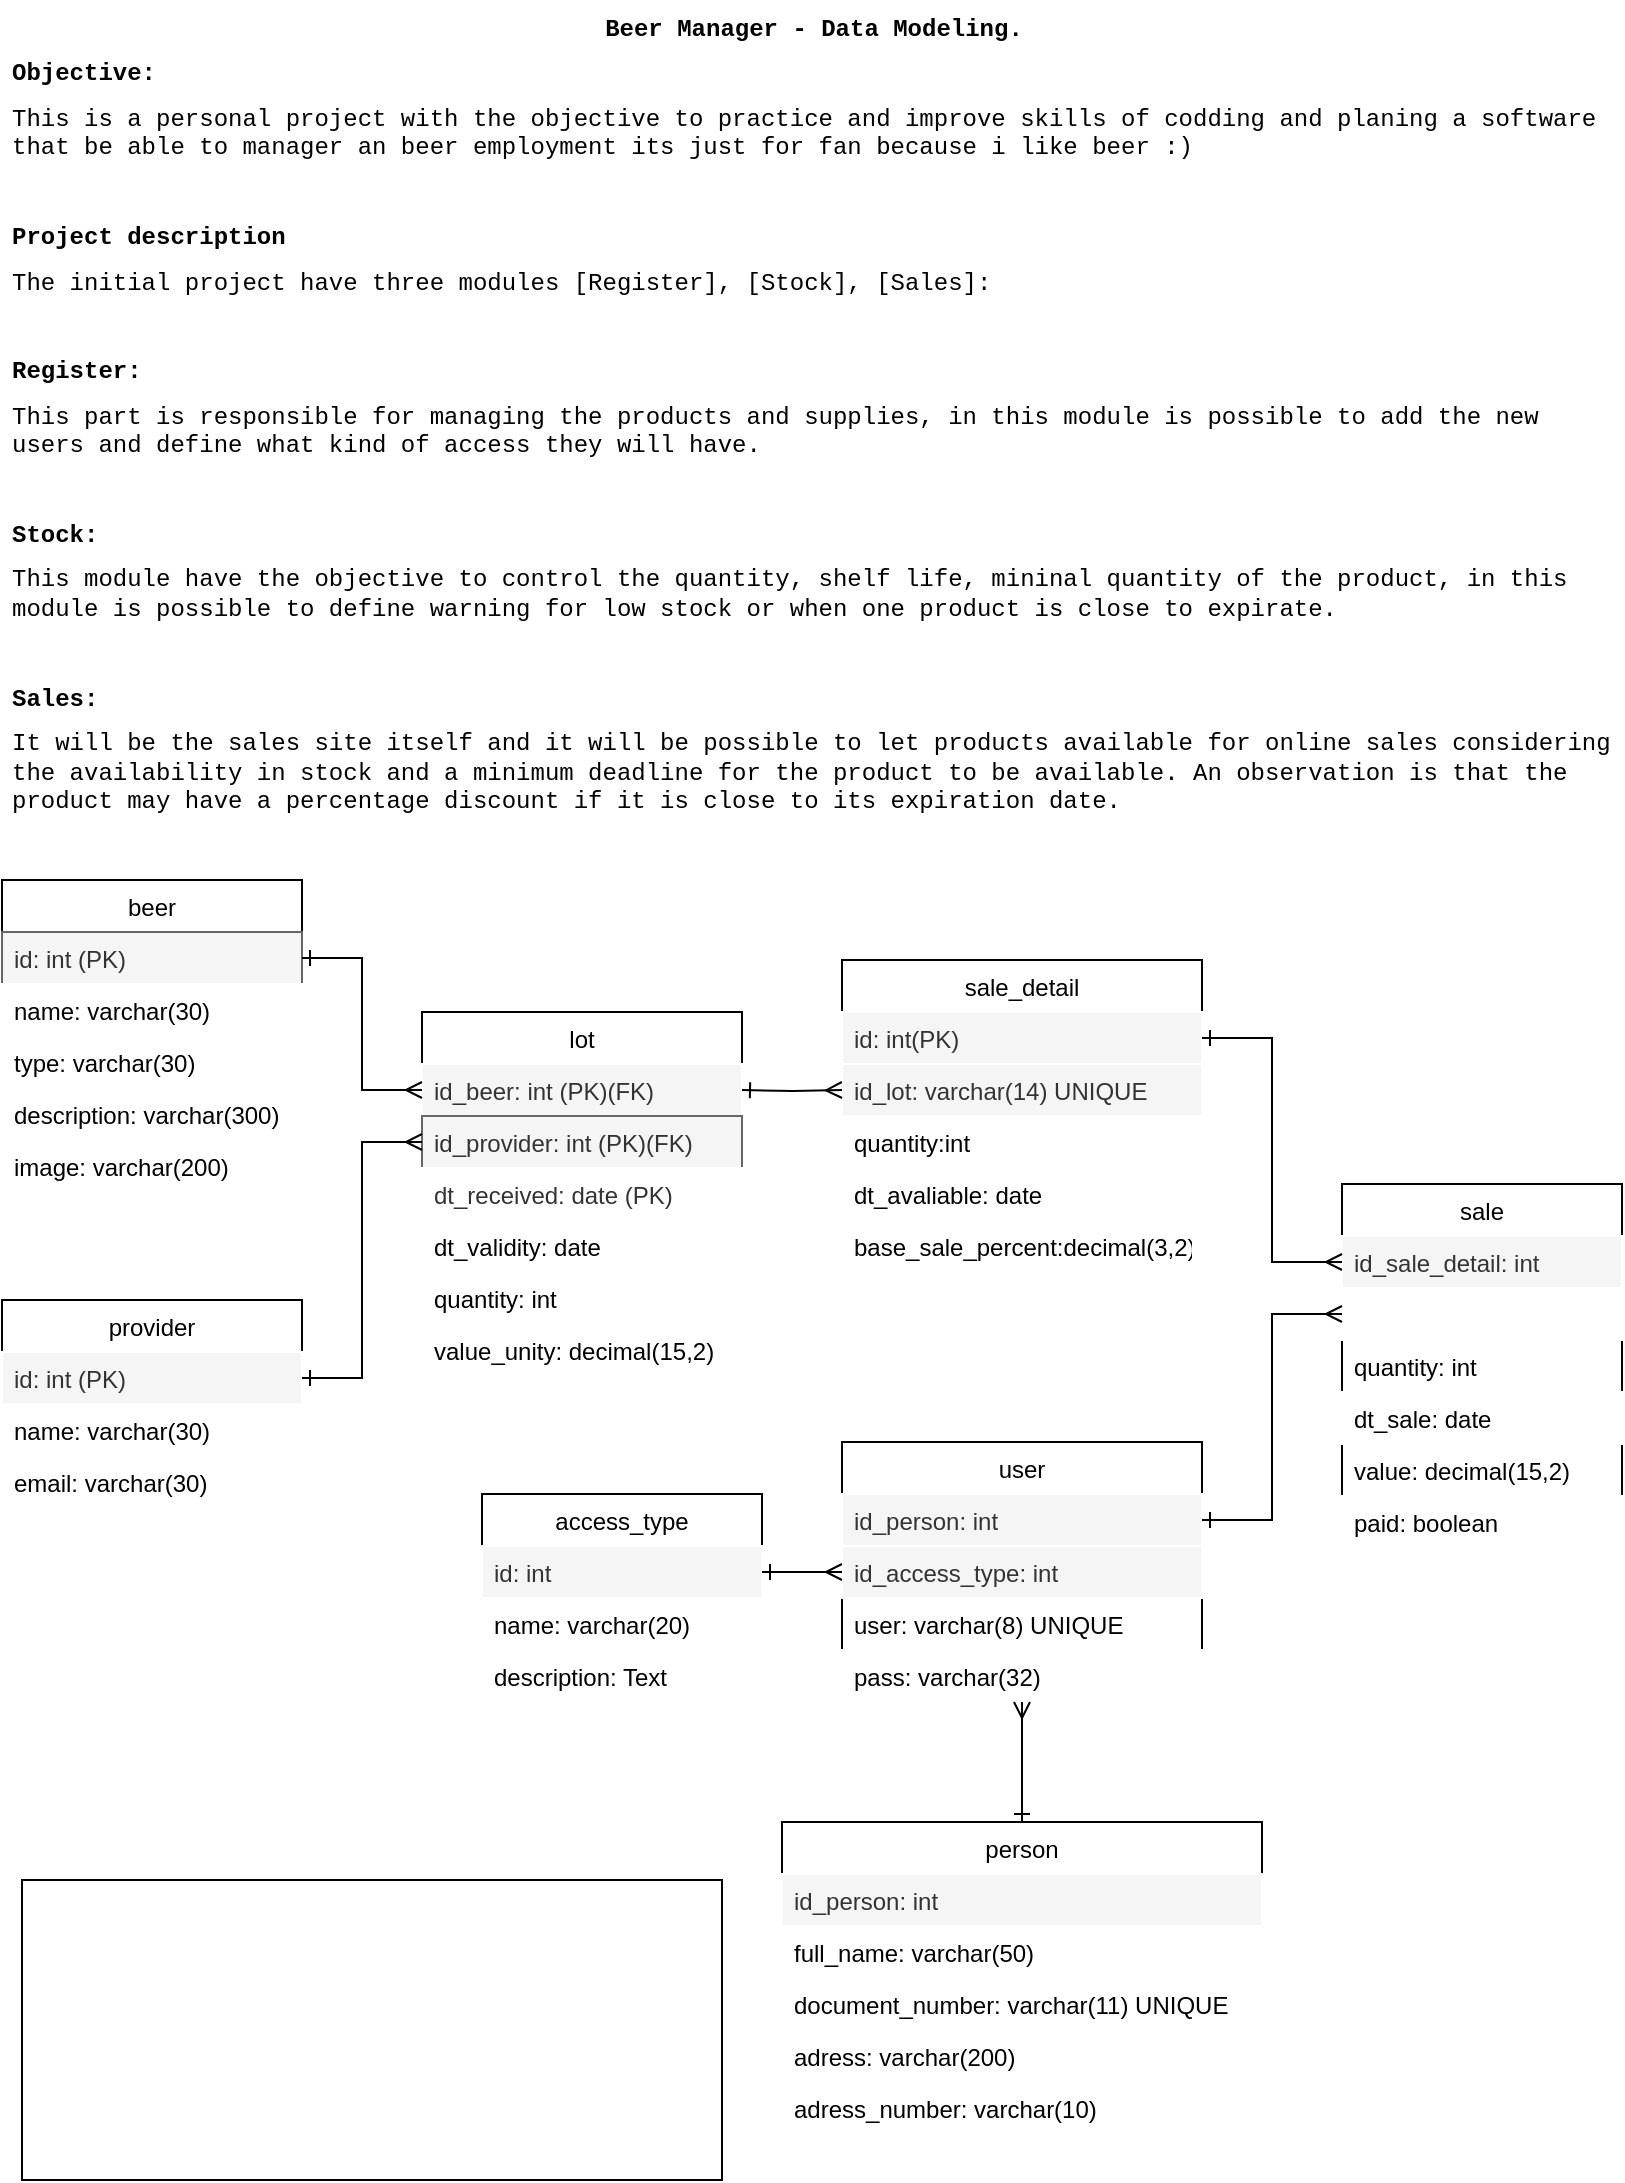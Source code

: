 <mxfile>
    <diagram id="PSYAbnOFsdf5s4Mp5-Mc" name="Page-1">
        <mxGraphModel dx="736" dy="371" grid="1" gridSize="10" guides="1" tooltips="1" connect="1" arrows="1" fold="1" page="1" pageScale="1" pageWidth="827" pageHeight="1169" math="0" shadow="0">
            <root>
                <mxCell id="0"/>
                <mxCell id="1" parent="0"/>
                <mxCell id="6pkkc_WsakYaUjxMpcyN-16" value="beer" style="swimlane;fontStyle=0;childLayout=stackLayout;horizontal=1;startSize=26;fillColor=none;horizontalStack=0;resizeParent=1;resizeParentMax=0;resizeLast=0;collapsible=1;marginBottom=0;" parent="1" vertex="1">
                    <mxGeometry x="10" y="440" width="150" height="156" as="geometry"/>
                </mxCell>
                <mxCell id="6pkkc_WsakYaUjxMpcyN-17" value="id: int (PK)" style="text;strokeColor=#666666;fillColor=#f5f5f5;align=left;verticalAlign=top;spacingLeft=4;spacingRight=4;overflow=hidden;rotatable=0;points=[[0,0.5],[1,0.5]];portConstraint=eastwest;fontColor=#333333;" parent="6pkkc_WsakYaUjxMpcyN-16" vertex="1">
                    <mxGeometry y="26" width="150" height="26" as="geometry"/>
                </mxCell>
                <mxCell id="6pkkc_WsakYaUjxMpcyN-30" value="name: varchar(30)" style="text;strokeColor=#FFFFFF;fillColor=none;align=left;verticalAlign=top;spacingLeft=4;spacingRight=4;overflow=hidden;rotatable=0;points=[[0,0.5],[1,0.5]];portConstraint=eastwest;labelBorderColor=none;" parent="6pkkc_WsakYaUjxMpcyN-16" vertex="1">
                    <mxGeometry y="52" width="150" height="26" as="geometry"/>
                </mxCell>
                <mxCell id="6pkkc_WsakYaUjxMpcyN-18" value="type: varchar(30)" style="text;strokeColor=#FFFFFF;fillColor=none;align=left;verticalAlign=top;spacingLeft=4;spacingRight=4;overflow=hidden;rotatable=0;points=[[0,0.5],[1,0.5]];portConstraint=eastwest;labelBorderColor=none;" parent="6pkkc_WsakYaUjxMpcyN-16" vertex="1">
                    <mxGeometry y="78" width="150" height="26" as="geometry"/>
                </mxCell>
                <mxCell id="uw3EsB_Ctjlw4YhC1niQ-48" value="description: varchar(300)" style="text;strokeColor=#FFFFFF;fillColor=none;align=left;verticalAlign=top;spacingLeft=4;spacingRight=4;overflow=hidden;rotatable=0;points=[[0,0.5],[1,0.5]];portConstraint=eastwest;labelBorderColor=none;" parent="6pkkc_WsakYaUjxMpcyN-16" vertex="1">
                    <mxGeometry y="104" width="150" height="26" as="geometry"/>
                </mxCell>
                <mxCell id="4" value="image: varchar(200)" style="text;strokeColor=#FFFFFF;fillColor=none;align=left;verticalAlign=top;spacingLeft=4;spacingRight=4;overflow=hidden;rotatable=0;points=[[0,0.5],[1,0.5]];portConstraint=eastwest;labelBorderColor=none;" parent="6pkkc_WsakYaUjxMpcyN-16" vertex="1">
                    <mxGeometry y="130" width="150" height="26" as="geometry"/>
                </mxCell>
                <mxCell id="6pkkc_WsakYaUjxMpcyN-21" value="provider" style="swimlane;fontStyle=0;childLayout=stackLayout;horizontal=1;startSize=26;fillColor=none;horizontalStack=0;resizeParent=1;resizeParentMax=0;resizeLast=0;collapsible=1;marginBottom=0;" parent="1" vertex="1">
                    <mxGeometry x="10" y="650" width="150" height="104" as="geometry"/>
                </mxCell>
                <mxCell id="6pkkc_WsakYaUjxMpcyN-22" value="id: int (PK)" style="text;strokeColor=#FFFFFF;fillColor=#f5f5f5;align=left;verticalAlign=top;spacingLeft=4;spacingRight=4;overflow=hidden;rotatable=0;points=[[0,0.5],[1,0.5]];portConstraint=eastwest;fontColor=#333333;labelBorderColor=none;" parent="6pkkc_WsakYaUjxMpcyN-21" vertex="1">
                    <mxGeometry y="26" width="150" height="26" as="geometry"/>
                </mxCell>
                <mxCell id="6pkkc_WsakYaUjxMpcyN-29" value="name: varchar(30)" style="text;strokeColor=#FFFFFF;fillColor=none;align=left;verticalAlign=top;spacingLeft=4;spacingRight=4;overflow=hidden;rotatable=0;points=[[0,0.5],[1,0.5]];portConstraint=eastwest;labelBorderColor=none;" parent="6pkkc_WsakYaUjxMpcyN-21" vertex="1">
                    <mxGeometry y="52" width="150" height="26" as="geometry"/>
                </mxCell>
                <mxCell id="6pkkc_WsakYaUjxMpcyN-23" value="email: varchar(30)" style="text;strokeColor=#FFFFFF;fillColor=none;align=left;verticalAlign=top;spacingLeft=4;spacingRight=4;overflow=hidden;rotatable=0;points=[[0,0.5],[1,0.5]];portConstraint=eastwest;labelBorderColor=none;" parent="6pkkc_WsakYaUjxMpcyN-21" vertex="1">
                    <mxGeometry y="78" width="150" height="26" as="geometry"/>
                </mxCell>
                <mxCell id="6pkkc_WsakYaUjxMpcyN-31" value="lot" style="swimlane;fontStyle=0;childLayout=stackLayout;horizontal=1;startSize=26;fillColor=none;horizontalStack=0;resizeParent=1;resizeParentMax=0;resizeLast=0;collapsible=1;marginBottom=0;" parent="1" vertex="1">
                    <mxGeometry x="220" y="506" width="160" height="182" as="geometry"/>
                </mxCell>
                <mxCell id="6pkkc_WsakYaUjxMpcyN-32" value="id_beer: int (PK)(FK)" style="text;strokeColor=#FFFFFF;fillColor=#f5f5f5;align=left;verticalAlign=top;spacingLeft=4;spacingRight=4;overflow=hidden;rotatable=0;points=[[0,0.5],[1,0.5]];portConstraint=eastwest;fontColor=#333333;labelBorderColor=none;" parent="6pkkc_WsakYaUjxMpcyN-31" vertex="1">
                    <mxGeometry y="26" width="160" height="26" as="geometry"/>
                </mxCell>
                <mxCell id="6pkkc_WsakYaUjxMpcyN-35" value="id_provider: int (PK)(FK)" style="text;strokeColor=#666666;fillColor=#f5f5f5;align=left;verticalAlign=top;spacingLeft=4;spacingRight=4;overflow=hidden;rotatable=0;points=[[0,0.5],[1,0.5]];portConstraint=eastwest;fontColor=#333333;" parent="6pkkc_WsakYaUjxMpcyN-31" vertex="1">
                    <mxGeometry y="52" width="160" height="26" as="geometry"/>
                </mxCell>
                <mxCell id="6pkkc_WsakYaUjxMpcyN-33" value="dt_received: date (PK)" style="text;strokeColor=#FFFFFF;fillColor=#FFFFFF;align=left;verticalAlign=top;spacingLeft=4;spacingRight=4;overflow=hidden;rotatable=0;points=[[0,0.5],[1,0.5]];portConstraint=eastwest;labelBorderColor=none;fontColor=#333333;" parent="6pkkc_WsakYaUjxMpcyN-31" vertex="1">
                    <mxGeometry y="78" width="160" height="26" as="geometry"/>
                </mxCell>
                <mxCell id="6pkkc_WsakYaUjxMpcyN-34" value="dt_validity: date" style="text;strokeColor=#FFFFFF;fillColor=none;align=left;verticalAlign=top;spacingLeft=4;spacingRight=4;overflow=hidden;rotatable=0;points=[[0,0.5],[1,0.5]];portConstraint=eastwest;labelBorderColor=none;" parent="6pkkc_WsakYaUjxMpcyN-31" vertex="1">
                    <mxGeometry y="104" width="160" height="26" as="geometry"/>
                </mxCell>
                <mxCell id="6pkkc_WsakYaUjxMpcyN-38" value="quantity: int" style="text;strokeColor=#FFFFFF;fillColor=none;align=left;verticalAlign=top;spacingLeft=4;spacingRight=4;overflow=hidden;rotatable=0;points=[[0,0.5],[1,0.5]];portConstraint=eastwest;labelBorderColor=none;" parent="6pkkc_WsakYaUjxMpcyN-31" vertex="1">
                    <mxGeometry y="130" width="160" height="26" as="geometry"/>
                </mxCell>
                <mxCell id="6pkkc_WsakYaUjxMpcyN-39" value="value_unity: decimal(15,2)" style="text;strokeColor=#FFFFFF;fillColor=none;align=left;verticalAlign=top;spacingLeft=4;spacingRight=4;overflow=hidden;rotatable=0;points=[[0,0.5],[1,0.5]];portConstraint=eastwest;labelBorderColor=none;" parent="6pkkc_WsakYaUjxMpcyN-31" vertex="1">
                    <mxGeometry y="156" width="160" height="26" as="geometry"/>
                </mxCell>
                <mxCell id="6pkkc_WsakYaUjxMpcyN-36" style="edgeStyle=orthogonalEdgeStyle;rounded=0;orthogonalLoop=1;jettySize=auto;html=1;startArrow=ERone;startFill=0;endArrow=ERmany;endFill=0;" parent="1" source="6pkkc_WsakYaUjxMpcyN-22" target="6pkkc_WsakYaUjxMpcyN-35" edge="1">
                    <mxGeometry relative="1" as="geometry"/>
                </mxCell>
                <mxCell id="6pkkc_WsakYaUjxMpcyN-37" style="edgeStyle=orthogonalEdgeStyle;rounded=0;orthogonalLoop=1;jettySize=auto;html=1;startArrow=ERone;startFill=0;endArrow=ERmany;endFill=0;" parent="1" source="6pkkc_WsakYaUjxMpcyN-17" target="6pkkc_WsakYaUjxMpcyN-32" edge="1">
                    <mxGeometry relative="1" as="geometry"/>
                </mxCell>
                <mxCell id="uw3EsB_Ctjlw4YhC1niQ-1" value="user" style="swimlane;fontStyle=0;childLayout=stackLayout;horizontal=1;startSize=26;fillColor=none;horizontalStack=0;resizeParent=1;resizeParentMax=0;resizeLast=0;collapsible=1;marginBottom=0;" parent="1" vertex="1">
                    <mxGeometry x="430" y="721" width="180" height="130" as="geometry"/>
                </mxCell>
                <mxCell id="uw3EsB_Ctjlw4YhC1niQ-2" value="id_person: int" style="text;strokeColor=#FFFFFF;fillColor=#f5f5f5;align=left;verticalAlign=top;spacingLeft=4;spacingRight=4;overflow=hidden;rotatable=0;points=[[0,0.5],[1,0.5]];portConstraint=eastwest;fontColor=#333333;labelBorderColor=none;" parent="uw3EsB_Ctjlw4YhC1niQ-1" vertex="1">
                    <mxGeometry y="26" width="180" height="26" as="geometry"/>
                </mxCell>
                <mxCell id="uw3EsB_Ctjlw4YhC1niQ-9" value="id_access_type: int" style="text;strokeColor=#FFFFFF;fillColor=#f5f5f5;align=left;verticalAlign=top;spacingLeft=4;spacingRight=4;overflow=hidden;rotatable=0;points=[[0,0.5],[1,0.5]];portConstraint=eastwest;fontColor=#333333;labelBorderColor=none;" parent="uw3EsB_Ctjlw4YhC1niQ-1" vertex="1">
                    <mxGeometry y="52" width="180" height="26" as="geometry"/>
                </mxCell>
                <mxCell id="uw3EsB_Ctjlw4YhC1niQ-11" value="user: varchar(8) UNIQUE" style="text;strokeColor=none;fillColor=none;align=left;verticalAlign=top;spacingLeft=4;spacingRight=4;overflow=hidden;rotatable=0;points=[[0,0.5],[1,0.5]];portConstraint=eastwest;" parent="uw3EsB_Ctjlw4YhC1niQ-1" vertex="1">
                    <mxGeometry y="78" width="180" height="26" as="geometry"/>
                </mxCell>
                <mxCell id="uw3EsB_Ctjlw4YhC1niQ-12" value="pass: varchar(32)" style="text;strokeColor=#FFFFFF;fillColor=none;align=left;verticalAlign=top;spacingLeft=4;spacingRight=4;overflow=hidden;rotatable=0;points=[[0,0.5],[1,0.5]];portConstraint=eastwest;labelBorderColor=none;" parent="uw3EsB_Ctjlw4YhC1niQ-1" vertex="1">
                    <mxGeometry y="104" width="180" height="26" as="geometry"/>
                </mxCell>
                <mxCell id="uw3EsB_Ctjlw4YhC1niQ-5" value="access_type" style="swimlane;fontStyle=0;childLayout=stackLayout;horizontal=1;startSize=26;fillColor=none;horizontalStack=0;resizeParent=1;resizeParentMax=0;resizeLast=0;collapsible=1;marginBottom=0;" parent="1" vertex="1">
                    <mxGeometry x="250" y="747" width="140" height="104" as="geometry"/>
                </mxCell>
                <mxCell id="uw3EsB_Ctjlw4YhC1niQ-6" value="id: int" style="text;strokeColor=#FFFFFF;fillColor=#f5f5f5;align=left;verticalAlign=top;spacingLeft=4;spacingRight=4;overflow=hidden;rotatable=0;points=[[0,0.5],[1,0.5]];portConstraint=eastwest;fontColor=#333333;labelBorderColor=none;" parent="uw3EsB_Ctjlw4YhC1niQ-5" vertex="1">
                    <mxGeometry y="26" width="140" height="26" as="geometry"/>
                </mxCell>
                <mxCell id="uw3EsB_Ctjlw4YhC1niQ-7" value="name: varchar(20)" style="text;strokeColor=#FFFFFF;fillColor=none;align=left;verticalAlign=top;spacingLeft=4;spacingRight=4;overflow=hidden;rotatable=0;points=[[0,0.5],[1,0.5]];portConstraint=eastwest;labelBorderColor=none;" parent="uw3EsB_Ctjlw4YhC1niQ-5" vertex="1">
                    <mxGeometry y="52" width="140" height="26" as="geometry"/>
                </mxCell>
                <mxCell id="uw3EsB_Ctjlw4YhC1niQ-49" value="description: Text" style="text;strokeColor=#FFFFFF;fillColor=none;align=left;verticalAlign=top;spacingLeft=4;spacingRight=4;overflow=hidden;rotatable=0;points=[[0,0.5],[1,0.5]];portConstraint=eastwest;labelBorderColor=none;" parent="uw3EsB_Ctjlw4YhC1niQ-5" vertex="1">
                    <mxGeometry y="78" width="140" height="26" as="geometry"/>
                </mxCell>
                <mxCell id="uw3EsB_Ctjlw4YhC1niQ-10" style="edgeStyle=orthogonalEdgeStyle;rounded=0;orthogonalLoop=1;jettySize=auto;html=1;startArrow=ERone;startFill=0;endArrow=ERmany;endFill=0;" parent="1" source="uw3EsB_Ctjlw4YhC1niQ-6" target="uw3EsB_Ctjlw4YhC1niQ-9" edge="1">
                    <mxGeometry relative="1" as="geometry"/>
                </mxCell>
                <mxCell id="3" value="" style="edgeStyle=none;html=1;fontColor=#FFFFFF;startArrow=ERone;startFill=0;endArrow=ERmany;endFill=0;" parent="1" source="uw3EsB_Ctjlw4YhC1niQ-13" target="uw3EsB_Ctjlw4YhC1niQ-12" edge="1">
                    <mxGeometry relative="1" as="geometry"/>
                </mxCell>
                <mxCell id="uw3EsB_Ctjlw4YhC1niQ-13" value="person" style="swimlane;fontStyle=0;childLayout=stackLayout;horizontal=1;startSize=26;fillColor=none;horizontalStack=0;resizeParent=1;resizeParentMax=0;resizeLast=0;collapsible=1;marginBottom=0;" parent="1" vertex="1">
                    <mxGeometry x="400" y="911" width="240" height="156" as="geometry"/>
                </mxCell>
                <mxCell id="uw3EsB_Ctjlw4YhC1niQ-14" value="id_person: int" style="text;strokeColor=#FFFFFF;fillColor=#f5f5f5;align=left;verticalAlign=top;spacingLeft=4;spacingRight=4;overflow=hidden;rotatable=0;points=[[0,0.5],[1,0.5]];portConstraint=eastwest;fontColor=#333333;" parent="uw3EsB_Ctjlw4YhC1niQ-13" vertex="1">
                    <mxGeometry y="26" width="240" height="26" as="geometry"/>
                </mxCell>
                <mxCell id="uw3EsB_Ctjlw4YhC1niQ-3" value="full_name: varchar(50)" style="text;strokeColor=#FFFFFF;fillColor=none;align=left;verticalAlign=top;spacingLeft=4;spacingRight=4;overflow=hidden;rotatable=0;points=[[0,0.5],[1,0.5]];portConstraint=eastwest;labelBorderColor=none;" parent="uw3EsB_Ctjlw4YhC1niQ-13" vertex="1">
                    <mxGeometry y="52" width="240" height="26" as="geometry"/>
                </mxCell>
                <mxCell id="uw3EsB_Ctjlw4YhC1niQ-15" value="document_number: varchar(11) UNIQUE" style="text;strokeColor=#FFFFFF;fillColor=none;align=left;verticalAlign=top;spacingLeft=4;spacingRight=4;overflow=hidden;rotatable=0;points=[[0,0.5],[1,0.5]];portConstraint=eastwest;" parent="uw3EsB_Ctjlw4YhC1niQ-13" vertex="1">
                    <mxGeometry y="78" width="240" height="26" as="geometry"/>
                </mxCell>
                <mxCell id="uw3EsB_Ctjlw4YhC1niQ-16" value="adress: varchar(200)" style="text;strokeColor=#FFFFFF;fillColor=none;align=left;verticalAlign=top;spacingLeft=4;spacingRight=4;overflow=hidden;rotatable=0;points=[[0,0.5],[1,0.5]];portConstraint=eastwest;" parent="uw3EsB_Ctjlw4YhC1niQ-13" vertex="1">
                    <mxGeometry y="104" width="240" height="26" as="geometry"/>
                </mxCell>
                <mxCell id="uw3EsB_Ctjlw4YhC1niQ-50" value="adress_number: varchar(10)" style="text;strokeColor=#FFFFFF;fillColor=none;align=left;verticalAlign=top;spacingLeft=4;spacingRight=4;overflow=hidden;rotatable=0;points=[[0,0.5],[1,0.5]];portConstraint=eastwest;" parent="uw3EsB_Ctjlw4YhC1niQ-13" vertex="1">
                    <mxGeometry y="130" width="240" height="26" as="geometry"/>
                </mxCell>
                <mxCell id="uw3EsB_Ctjlw4YhC1niQ-20" value="sale" style="swimlane;fontStyle=0;childLayout=stackLayout;horizontal=1;startSize=26;fillColor=none;horizontalStack=0;resizeParent=1;resizeParentMax=0;resizeLast=0;collapsible=1;marginBottom=0;" parent="1" vertex="1">
                    <mxGeometry x="680" y="592" width="140" height="182" as="geometry"/>
                </mxCell>
                <mxCell id="uw3EsB_Ctjlw4YhC1niQ-21" value="id_sale_detail: int" style="text;strokeColor=#FFFFFF;fillColor=#f5f5f5;align=left;verticalAlign=top;spacingLeft=4;spacingRight=4;overflow=hidden;rotatable=0;points=[[0,0.5],[1,0.5]];portConstraint=eastwest;fontColor=#333333;labelBorderColor=none;" parent="uw3EsB_Ctjlw4YhC1niQ-20" vertex="1">
                    <mxGeometry y="26" width="140" height="26" as="geometry"/>
                </mxCell>
                <mxCell id="uw3EsB_Ctjlw4YhC1niQ-41" value="id_user: int(FK)" style="text;strokeColor=#FFFFFF;fillColor=none;align=left;verticalAlign=top;spacingLeft=4;spacingRight=4;overflow=hidden;rotatable=0;points=[[0,0.5],[1,0.5]];portConstraint=eastwest;fontColor=#FFFFFF;labelBorderColor=none;" parent="uw3EsB_Ctjlw4YhC1niQ-20" vertex="1">
                    <mxGeometry y="52" width="140" height="26" as="geometry"/>
                </mxCell>
                <mxCell id="uw3EsB_Ctjlw4YhC1niQ-42" value="quantity: int" style="text;strokeColor=none;fillColor=none;align=left;verticalAlign=top;spacingLeft=4;spacingRight=4;overflow=hidden;rotatable=0;points=[[0,0.5],[1,0.5]];portConstraint=eastwest;" parent="uw3EsB_Ctjlw4YhC1niQ-20" vertex="1">
                    <mxGeometry y="78" width="140" height="26" as="geometry"/>
                </mxCell>
                <mxCell id="uw3EsB_Ctjlw4YhC1niQ-23" value="dt_sale: date" style="text;strokeColor=#FFFFFF;fillColor=none;align=left;verticalAlign=top;spacingLeft=4;spacingRight=4;overflow=hidden;rotatable=0;points=[[0,0.5],[1,0.5]];portConstraint=eastwest;labelBorderColor=none;" parent="uw3EsB_Ctjlw4YhC1niQ-20" vertex="1">
                    <mxGeometry y="104" width="140" height="26" as="geometry"/>
                </mxCell>
                <mxCell id="uw3EsB_Ctjlw4YhC1niQ-45" value="value: decimal(15,2)" style="text;strokeColor=none;fillColor=none;align=left;verticalAlign=top;spacingLeft=4;spacingRight=4;overflow=hidden;rotatable=0;points=[[0,0.5],[1,0.5]];portConstraint=eastwest;" parent="uw3EsB_Ctjlw4YhC1niQ-20" vertex="1">
                    <mxGeometry y="130" width="140" height="26" as="geometry"/>
                </mxCell>
                <mxCell id="uw3EsB_Ctjlw4YhC1niQ-47" value="paid: boolean" style="text;strokeColor=#FFFFFF;fillColor=none;align=left;verticalAlign=top;spacingLeft=4;spacingRight=4;overflow=hidden;rotatable=0;points=[[0,0.5],[1,0.5]];portConstraint=eastwest;labelBorderColor=none;" parent="uw3EsB_Ctjlw4YhC1niQ-20" vertex="1">
                    <mxGeometry y="156" width="140" height="26" as="geometry"/>
                </mxCell>
                <mxCell id="uw3EsB_Ctjlw4YhC1niQ-29" value="sale_detail" style="swimlane;fontStyle=0;childLayout=stackLayout;horizontal=1;startSize=26;fillColor=none;horizontalStack=0;resizeParent=1;resizeParentMax=0;resizeLast=0;collapsible=1;marginBottom=0;" parent="1" vertex="1">
                    <mxGeometry x="430" y="480" width="180" height="156" as="geometry"/>
                </mxCell>
                <mxCell id="uw3EsB_Ctjlw4YhC1niQ-39" value="id: int(PK)" style="text;strokeColor=#FFFFFF;fillColor=#f5f5f5;align=left;verticalAlign=top;spacingLeft=4;spacingRight=4;overflow=hidden;rotatable=0;points=[[0,0.5],[1,0.5]];portConstraint=eastwest;fontColor=#333333;labelBorderColor=none;" parent="uw3EsB_Ctjlw4YhC1niQ-29" vertex="1">
                    <mxGeometry y="26" width="180" height="26" as="geometry"/>
                </mxCell>
                <mxCell id="uw3EsB_Ctjlw4YhC1niQ-37" value="id_lot: varchar(14) UNIQUE" style="text;strokeColor=#FFFFFF;fillColor=#f5f5f5;align=left;verticalAlign=top;spacingLeft=4;spacingRight=4;overflow=hidden;rotatable=0;points=[[0,0.5],[1,0.5]];portConstraint=eastwest;fontColor=#333333;labelBorderColor=none;" parent="uw3EsB_Ctjlw4YhC1niQ-29" vertex="1">
                    <mxGeometry y="52" width="180" height="26" as="geometry"/>
                </mxCell>
                <mxCell id="uw3EsB_Ctjlw4YhC1niQ-30" value="quantity:int" style="text;strokeColor=#FFFFFF;fillColor=none;align=left;verticalAlign=top;spacingLeft=4;spacingRight=4;overflow=hidden;rotatable=0;points=[[0,0.5],[1,0.5]];portConstraint=eastwest;labelBorderColor=none;" parent="uw3EsB_Ctjlw4YhC1niQ-29" vertex="1">
                    <mxGeometry y="78" width="180" height="26" as="geometry"/>
                </mxCell>
                <mxCell id="uw3EsB_Ctjlw4YhC1niQ-31" value="dt_avaliable: date" style="text;strokeColor=#FFFFFF;fillColor=none;align=left;verticalAlign=top;spacingLeft=4;spacingRight=4;overflow=hidden;rotatable=0;points=[[0,0.5],[1,0.5]];portConstraint=eastwest;labelBorderColor=none;" parent="uw3EsB_Ctjlw4YhC1niQ-29" vertex="1">
                    <mxGeometry y="104" width="180" height="26" as="geometry"/>
                </mxCell>
                <mxCell id="uw3EsB_Ctjlw4YhC1niQ-35" value="base_sale_percent:decimal(3,2)" style="text;strokeColor=#FFFFFF;fillColor=none;align=left;verticalAlign=top;spacingLeft=4;spacingRight=4;overflow=hidden;rotatable=0;points=[[0,0.5],[1,0.5]];portConstraint=eastwest;labelBorderColor=none;" parent="uw3EsB_Ctjlw4YhC1niQ-29" vertex="1">
                    <mxGeometry y="130" width="180" height="26" as="geometry"/>
                </mxCell>
                <mxCell id="uw3EsB_Ctjlw4YhC1niQ-38" style="edgeStyle=orthogonalEdgeStyle;rounded=0;orthogonalLoop=1;jettySize=auto;html=1;startArrow=ERone;startFill=0;endArrow=ERmany;endFill=0;" parent="1" target="uw3EsB_Ctjlw4YhC1niQ-37" edge="1">
                    <mxGeometry relative="1" as="geometry">
                        <mxPoint x="380" y="545" as="sourcePoint"/>
                    </mxGeometry>
                </mxCell>
                <mxCell id="uw3EsB_Ctjlw4YhC1niQ-43" style="edgeStyle=orthogonalEdgeStyle;rounded=0;orthogonalLoop=1;jettySize=auto;html=1;startArrow=ERone;startFill=0;endArrow=ERmany;endFill=0;" parent="1" source="uw3EsB_Ctjlw4YhC1niQ-39" target="uw3EsB_Ctjlw4YhC1niQ-21" edge="1">
                    <mxGeometry relative="1" as="geometry"/>
                </mxCell>
                <mxCell id="uw3EsB_Ctjlw4YhC1niQ-44" style="edgeStyle=orthogonalEdgeStyle;rounded=0;orthogonalLoop=1;jettySize=auto;html=1;startArrow=ERone;startFill=0;endArrow=ERmany;endFill=0;" parent="1" source="uw3EsB_Ctjlw4YhC1niQ-2" target="uw3EsB_Ctjlw4YhC1niQ-41" edge="1">
                    <mxGeometry relative="1" as="geometry"/>
                </mxCell>
                <mxCell id="uw3EsB_Ctjlw4YhC1niQ-54" value="&lt;h1 style=&quot;text-align: center&quot;&gt;Beer Manager - Data Modeling.&lt;/h1&gt;&lt;h1&gt;Objective:&lt;/h1&gt;&lt;h1&gt;&lt;span style=&quot;font-weight: normal&quot;&gt;This is a personal project with the objective to practice and improve skills of codding and planing a software that be able to manager an beer employment its just for fan because i like beer :)&lt;/span&gt;&lt;/h1&gt;&lt;h1&gt;&lt;br&gt;&lt;/h1&gt;&lt;h1&gt;Project description&lt;/h1&gt;&lt;h1&gt;&lt;span style=&quot;font-weight: normal&quot;&gt;The initial project have three modules [Register], [Stock], [Sales]:&lt;/span&gt;&lt;/h1&gt;&lt;h1&gt;&lt;br&gt;&lt;/h1&gt;&lt;h1&gt;Register:&lt;/h1&gt;&lt;h1&gt;&lt;span style=&quot;font-weight: normal&quot;&gt;This part is responsible for managing the products and supplies, in this module is possible to add the new users and define what kind of access they will have.&lt;/span&gt;&lt;/h1&gt;&lt;h1&gt;&lt;br&gt;&lt;/h1&gt;&lt;h1&gt;Stock:&lt;/h1&gt;&lt;h1&gt;&lt;span style=&quot;font-weight: normal&quot;&gt;This module have the objective to control the quantity, shelf life, mininal quantity of the product, in this module is possible to define warning for low stock or when one product is close to expirate.&lt;/span&gt;&lt;/h1&gt;&lt;h1&gt;&lt;br&gt;&lt;/h1&gt;&lt;h1&gt;Sales:&lt;/h1&gt;&lt;h1&gt;&lt;span style=&quot;font-weight: normal&quot;&gt;It will be the sales site itself and it will be possible to let products available for online sales considering the availability in stock and a minimum deadline for the product to be available. An observation is that the product may have a percentage discount if it is close to its expiration date.&lt;/span&gt;&lt;/h1&gt;" style="text;html=1;strokeColor=none;fillColor=none;spacing=5;spacingTop=-20;whiteSpace=wrap;overflow=hidden;rounded=0;fontFamily=Courier New;fontSize=6;" parent="1" vertex="1">
                    <mxGeometry x="10" y="10" width="810" height="410" as="geometry"/>
                </mxCell>
                <mxCell id="6" value="&lt;div style=&quot;text-align: center;&quot;&gt;&lt;b&gt;ID_LOT =&amp;gt; AAA.BBB-CCCC.DD-EE&lt;/b&gt;&lt;/div&gt;&lt;div style=&quot;text-align: center;&quot;&gt;&lt;br&gt;&lt;/div&gt;&lt;div style=&quot;&quot;&gt;AAA = ID_BEER (EX: 001)&lt;/div&gt;BBB = ID_PROVIDER (EX: 001)&lt;br&gt;CCCC = YEAR (EX: 2023)&lt;br&gt;DD = MOUNTH (EX: 01 UNTIL 12)&lt;br&gt;EE = SEQUENCIAL INCREMENT LAST RECEIPT (EX: 01)&lt;br&gt;&lt;br&gt;Obs: Use with reference date_received with reference." style="text;html=1;strokeColor=default;fillColor=none;align=left;verticalAlign=top;whiteSpace=wrap;rounded=0;labelBackgroundColor=default;labelBorderColor=none;fontColor=#FFFFFF;" parent="1" vertex="1">
                    <mxGeometry x="20" y="940" width="350" height="150" as="geometry"/>
                </mxCell>
            </root>
        </mxGraphModel>
    </diagram>
</mxfile>